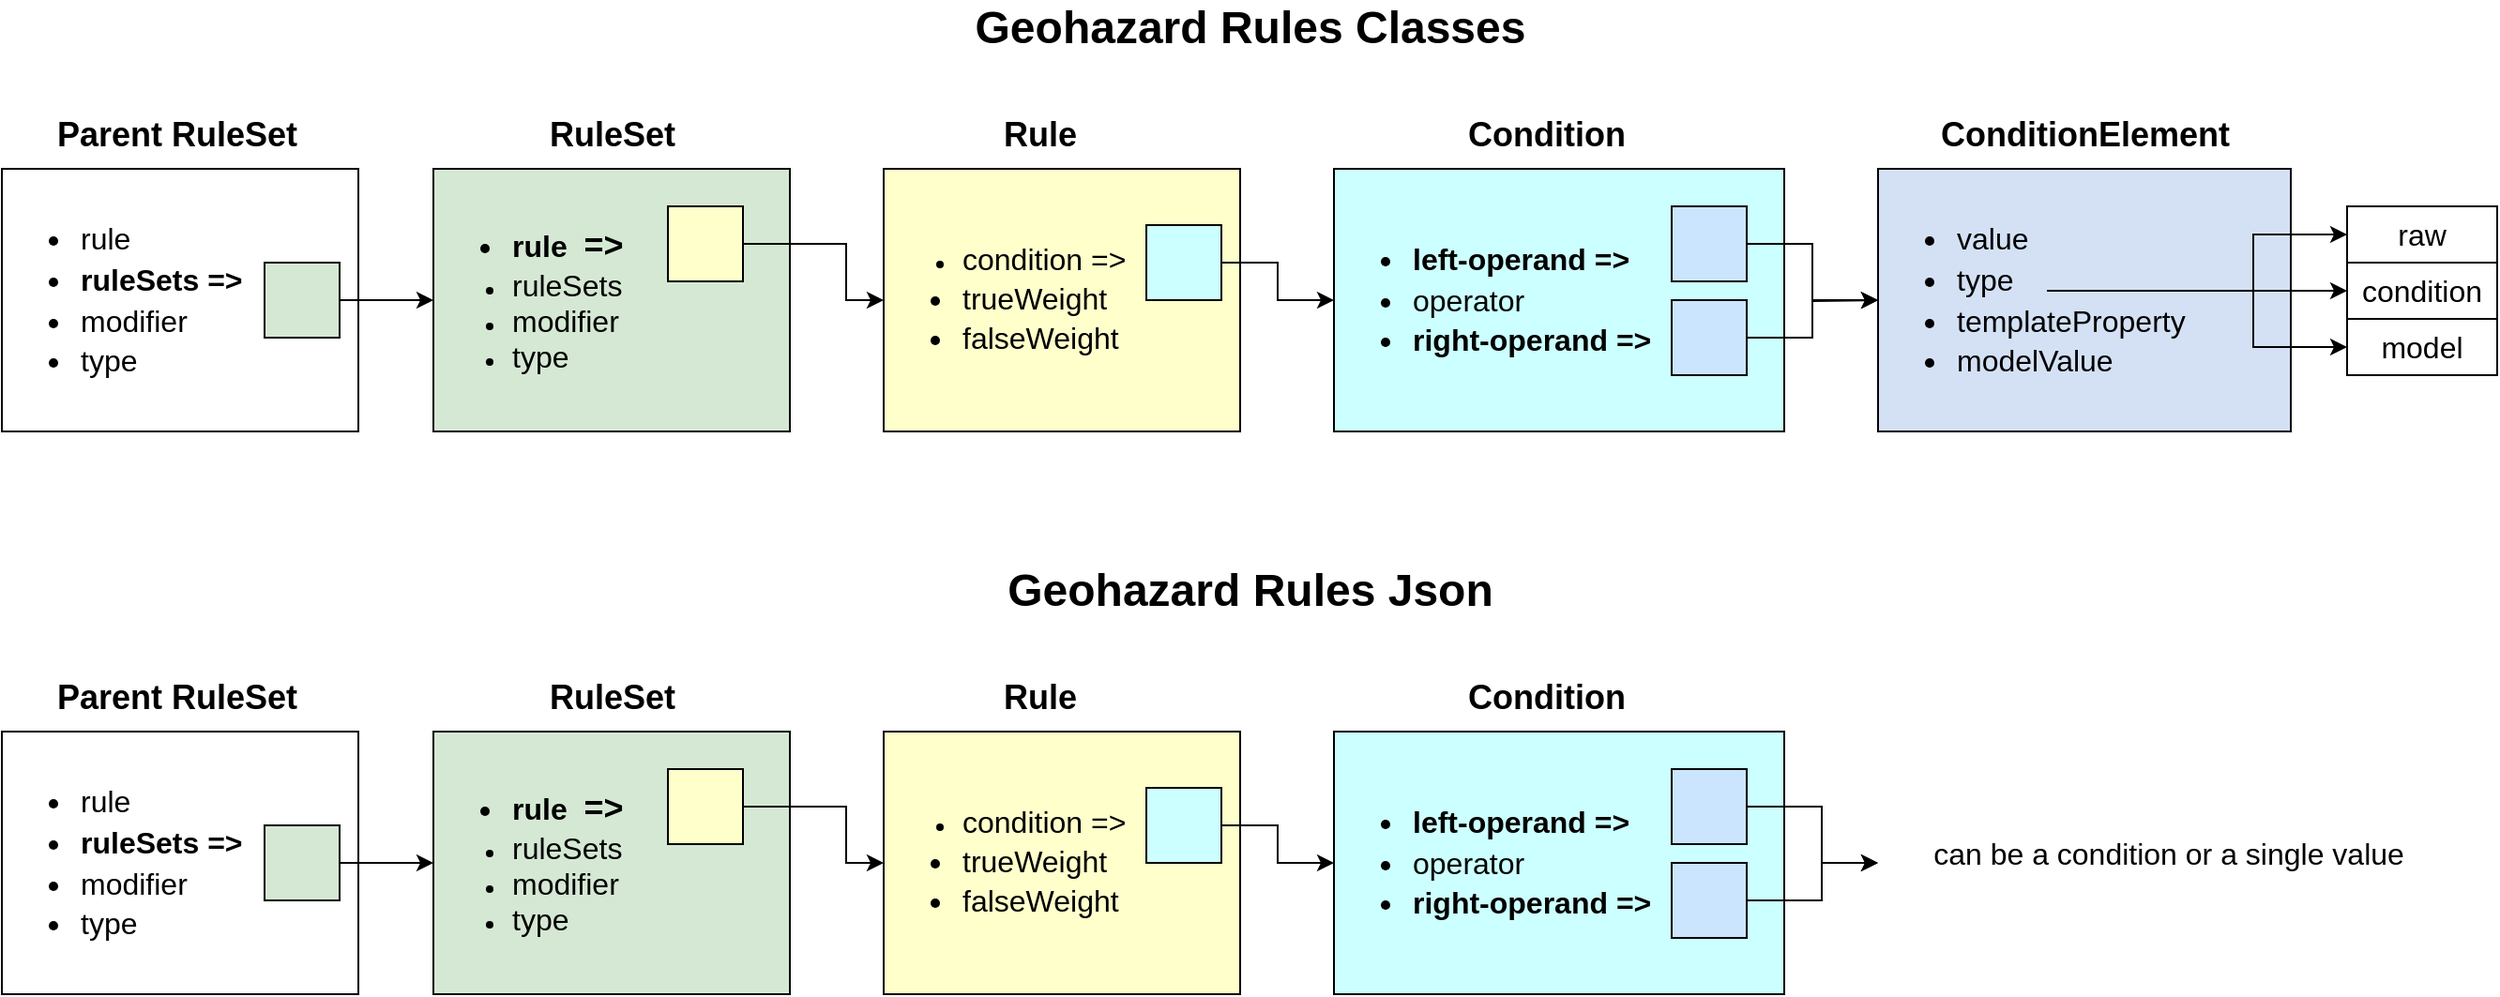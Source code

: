 <mxfile version="15.6.4" type="github">
  <diagram id="sxMFrem2wl8RH74wufwU" name="Page-1">
    <mxGraphModel dx="1714" dy="868" grid="1" gridSize="10" guides="1" tooltips="1" connect="1" arrows="1" fold="1" page="1" pageScale="1" pageWidth="850" pageHeight="1100" math="0" shadow="0">
      <root>
        <mxCell id="0" />
        <mxCell id="1" parent="0" />
        <mxCell id="HFGd1xvJwXEQQx8zuNfL-83" value="&lt;ul&gt;&lt;li&gt;&lt;font style=&quot;font-size: 16px&quot;&gt;rule&amp;nbsp;&amp;nbsp;&lt;/font&gt;&lt;/li&gt;&lt;li&gt;&lt;b&gt;&lt;font style=&quot;font-size: 16px&quot;&gt;ruleSets&amp;nbsp;=&amp;gt;&lt;/font&gt;&lt;/b&gt;&lt;/li&gt;&lt;li&gt;&lt;font size=&quot;3&quot;&gt;modifier&lt;/font&gt;&lt;/li&gt;&lt;li&gt;&lt;font size=&quot;3&quot;&gt;type&lt;/font&gt;&lt;/li&gt;&lt;/ul&gt;" style="rounded=0;whiteSpace=wrap;html=1;fontSize=18;align=left;" parent="1" vertex="1">
          <mxGeometry x="50" y="120" width="190" height="140" as="geometry" />
        </mxCell>
        <mxCell id="HFGd1xvJwXEQQx8zuNfL-91" style="edgeStyle=orthogonalEdgeStyle;rounded=0;orthogonalLoop=1;jettySize=auto;html=1;fontSize=18;" parent="1" source="HFGd1xvJwXEQQx8zuNfL-84" target="HFGd1xvJwXEQQx8zuNfL-88" edge="1">
          <mxGeometry relative="1" as="geometry" />
        </mxCell>
        <mxCell id="HFGd1xvJwXEQQx8zuNfL-84" value="" style="whiteSpace=wrap;html=1;aspect=fixed;fontSize=18;align=left;fillColor=#D5E8D4;" parent="1" vertex="1">
          <mxGeometry x="190" y="170" width="40" height="40" as="geometry" />
        </mxCell>
        <mxCell id="HFGd1xvJwXEQQx8zuNfL-86" value="&lt;ul&gt;&lt;li style=&quot;font-size: 12px&quot;&gt;&lt;span style=&quot;font-size: medium&quot;&gt;condition =&amp;gt;&amp;nbsp;&lt;/span&gt;&lt;br&gt;&lt;/li&gt;&lt;li&gt;&lt;font size=&quot;3&quot;&gt;trueWeight&lt;/font&gt;&lt;br&gt;&lt;/li&gt;&lt;li&gt;&lt;font size=&quot;3&quot;&gt;falseWeight&lt;/font&gt;&lt;br&gt;&lt;/li&gt;&lt;/ul&gt;" style="rounded=0;whiteSpace=wrap;html=1;fontSize=18;align=left;fillColor=#FFFFCC;" parent="1" vertex="1">
          <mxGeometry x="520" y="120" width="190" height="140" as="geometry" />
        </mxCell>
        <mxCell id="HFGd1xvJwXEQQx8zuNfL-103" style="edgeStyle=orthogonalEdgeStyle;rounded=0;orthogonalLoop=1;jettySize=auto;html=1;fontSize=16;" parent="1" source="HFGd1xvJwXEQQx8zuNfL-87" target="HFGd1xvJwXEQQx8zuNfL-100" edge="1">
          <mxGeometry relative="1" as="geometry" />
        </mxCell>
        <mxCell id="HFGd1xvJwXEQQx8zuNfL-87" value="" style="whiteSpace=wrap;html=1;aspect=fixed;fontSize=18;align=left;fillColor=#CCFFFF;" parent="1" vertex="1">
          <mxGeometry x="660" y="150" width="40" height="40" as="geometry" />
        </mxCell>
        <mxCell id="HFGd1xvJwXEQQx8zuNfL-88" value="&lt;ul&gt;&lt;li&gt;&lt;font&gt;&lt;b&gt;&lt;font style=&quot;font-size: 16px&quot;&gt;rule&amp;nbsp; &lt;/font&gt;=&amp;gt;&lt;/b&gt;&lt;/font&gt;&lt;/li&gt;&lt;li style=&quot;font-size: 12px&quot;&gt;&lt;font size=&quot;3&quot;&gt;ruleSets&amp;nbsp;&lt;/font&gt;&lt;/li&gt;&lt;li style=&quot;font-size: 12px&quot;&gt;&lt;font size=&quot;3&quot;&gt;modifier&lt;/font&gt;&lt;/li&gt;&lt;li style=&quot;font-size: 12px&quot;&gt;&lt;font size=&quot;3&quot;&gt;type&lt;/font&gt;&lt;/li&gt;&lt;/ul&gt;" style="rounded=0;whiteSpace=wrap;html=1;fontSize=18;align=left;fillColor=#D5E8D4;" parent="1" vertex="1">
          <mxGeometry x="280" y="120" width="190" height="140" as="geometry" />
        </mxCell>
        <mxCell id="HFGd1xvJwXEQQx8zuNfL-99" style="edgeStyle=orthogonalEdgeStyle;rounded=0;orthogonalLoop=1;jettySize=auto;html=1;fontSize=10;" parent="1" source="HFGd1xvJwXEQQx8zuNfL-89" target="HFGd1xvJwXEQQx8zuNfL-86" edge="1">
          <mxGeometry relative="1" as="geometry">
            <Array as="points">
              <mxPoint x="500" y="160" />
              <mxPoint x="500" y="190" />
            </Array>
          </mxGeometry>
        </mxCell>
        <mxCell id="HFGd1xvJwXEQQx8zuNfL-89" value="" style="whiteSpace=wrap;html=1;aspect=fixed;fontSize=18;align=left;fillColor=#FFFFCC;" parent="1" vertex="1">
          <mxGeometry x="405" y="140" width="40" height="40" as="geometry" />
        </mxCell>
        <mxCell id="HFGd1xvJwXEQQx8zuNfL-92" value="&lt;font style=&quot;font-size: 18px&quot;&gt;Parent RuleSet&lt;/font&gt;" style="text;strokeColor=none;fillColor=none;html=1;fontSize=24;fontStyle=1;verticalAlign=middle;align=center;" parent="1" vertex="1">
          <mxGeometry x="70" y="80" width="145" height="40" as="geometry" />
        </mxCell>
        <mxCell id="HFGd1xvJwXEQQx8zuNfL-94" value="&lt;font style=&quot;font-size: 18px&quot;&gt;RuleSet&lt;/font&gt;" style="text;strokeColor=none;fillColor=none;html=1;fontSize=24;fontStyle=1;verticalAlign=middle;align=center;" parent="1" vertex="1">
          <mxGeometry x="302.5" y="80" width="145" height="40" as="geometry" />
        </mxCell>
        <mxCell id="HFGd1xvJwXEQQx8zuNfL-95" value="&lt;font style=&quot;font-size: 18px&quot;&gt;Rule&lt;/font&gt;" style="text;strokeColor=none;fillColor=none;html=1;fontSize=24;fontStyle=1;verticalAlign=middle;align=center;" parent="1" vertex="1">
          <mxGeometry x="530" y="80" width="145" height="40" as="geometry" />
        </mxCell>
        <mxCell id="HFGd1xvJwXEQQx8zuNfL-100" value="&lt;ul&gt;&lt;li&gt;&lt;b&gt;&lt;font size=&quot;3&quot;&gt;left-operand =&amp;gt;&amp;nbsp;&lt;/font&gt;&lt;br&gt;&lt;/b&gt;&lt;/li&gt;&lt;li&gt;&lt;font size=&quot;3&quot;&gt;operator&lt;/font&gt;&lt;br&gt;&lt;/li&gt;&lt;li&gt;&lt;font size=&quot;3&quot;&gt;&lt;b&gt;right-operand =&amp;gt;&lt;/b&gt;&lt;/font&gt;&lt;br&gt;&lt;/li&gt;&lt;/ul&gt;" style="rounded=0;whiteSpace=wrap;html=1;fontSize=18;align=left;fillColor=#CCFFFF;" parent="1" vertex="1">
          <mxGeometry x="760" y="120" width="240" height="140" as="geometry" />
        </mxCell>
        <mxCell id="HFGd1xvJwXEQQx8zuNfL-101" value="&lt;font style=&quot;font-size: 18px&quot;&gt;Condition&lt;/font&gt;" style="text;strokeColor=none;fillColor=none;html=1;fontSize=24;fontStyle=1;verticalAlign=middle;align=center;" parent="1" vertex="1">
          <mxGeometry x="800" y="80" width="145" height="40" as="geometry" />
        </mxCell>
        <mxCell id="HFGd1xvJwXEQQx8zuNfL-107" style="edgeStyle=orthogonalEdgeStyle;rounded=0;orthogonalLoop=1;jettySize=auto;html=1;entryX=0;entryY=0.5;entryDx=0;entryDy=0;fontSize=16;" parent="1" source="HFGd1xvJwXEQQx8zuNfL-102" target="HFGd1xvJwXEQQx8zuNfL-105" edge="1">
          <mxGeometry relative="1" as="geometry" />
        </mxCell>
        <mxCell id="HFGd1xvJwXEQQx8zuNfL-102" value="" style="whiteSpace=wrap;html=1;aspect=fixed;fontSize=18;align=left;fillColor=#CCE5FF;" parent="1" vertex="1">
          <mxGeometry x="940" y="140" width="40" height="40" as="geometry" />
        </mxCell>
        <mxCell id="HFGd1xvJwXEQQx8zuNfL-108" style="edgeStyle=orthogonalEdgeStyle;rounded=0;orthogonalLoop=1;jettySize=auto;html=1;fontSize=16;" parent="1" source="HFGd1xvJwXEQQx8zuNfL-104" edge="1">
          <mxGeometry relative="1" as="geometry">
            <mxPoint x="1050" y="190" as="targetPoint" />
          </mxGeometry>
        </mxCell>
        <mxCell id="HFGd1xvJwXEQQx8zuNfL-104" value="" style="whiteSpace=wrap;html=1;aspect=fixed;fontSize=18;align=left;fillColor=#CCE5FF;" parent="1" vertex="1">
          <mxGeometry x="940" y="190" width="40" height="40" as="geometry" />
        </mxCell>
        <mxCell id="HFGd1xvJwXEQQx8zuNfL-105" value="&lt;ul&gt;&lt;li&gt;&lt;font size=&quot;3&quot;&gt;value&lt;/font&gt;&lt;br&gt;&lt;/li&gt;&lt;li&gt;&lt;font size=&quot;3&quot;&gt;type&lt;/font&gt;&lt;br&gt;&lt;/li&gt;&lt;li&gt;&lt;font size=&quot;3&quot;&gt;templateProperty&lt;/font&gt;&lt;br&gt;&lt;/li&gt;&lt;li&gt;&lt;font size=&quot;3&quot;&gt;modelValue&lt;br&gt;&lt;/font&gt;&lt;/li&gt;&lt;/ul&gt;" style="rounded=0;whiteSpace=wrap;html=1;fontSize=18;align=left;fillColor=#D4E1F5;" parent="1" vertex="1">
          <mxGeometry x="1050" y="120" width="220" height="140" as="geometry" />
        </mxCell>
        <mxCell id="HFGd1xvJwXEQQx8zuNfL-106" value="&lt;font style=&quot;font-size: 18px&quot;&gt;ConditionElement&lt;/font&gt;" style="text;strokeColor=none;fillColor=none;html=1;fontSize=24;fontStyle=1;verticalAlign=middle;align=center;" parent="1" vertex="1">
          <mxGeometry x="1080" y="80" width="160" height="40" as="geometry" />
        </mxCell>
        <mxCell id="HFGd1xvJwXEQQx8zuNfL-109" value="raw" style="rounded=0;whiteSpace=wrap;html=1;fontSize=16;fillColor=#FFFFFF;align=center;" parent="1" vertex="1">
          <mxGeometry x="1300" y="140" width="80" height="30" as="geometry" />
        </mxCell>
        <mxCell id="HFGd1xvJwXEQQx8zuNfL-110" value="condition" style="rounded=0;whiteSpace=wrap;html=1;fontSize=16;fillColor=#FFFFFF;align=center;" parent="1" vertex="1">
          <mxGeometry x="1300" y="170" width="80" height="30" as="geometry" />
        </mxCell>
        <mxCell id="HFGd1xvJwXEQQx8zuNfL-111" value="model" style="rounded=0;whiteSpace=wrap;html=1;fontSize=16;fillColor=#FFFFFF;align=center;" parent="1" vertex="1">
          <mxGeometry x="1300" y="200" width="80" height="30" as="geometry" />
        </mxCell>
        <mxCell id="HFGd1xvJwXEQQx8zuNfL-121" style="edgeStyle=orthogonalEdgeStyle;rounded=0;orthogonalLoop=1;jettySize=auto;html=1;entryX=0;entryY=0.5;entryDx=0;entryDy=0;fontSize=16;" parent="1" source="HFGd1xvJwXEQQx8zuNfL-120" target="HFGd1xvJwXEQQx8zuNfL-109" edge="1">
          <mxGeometry relative="1" as="geometry">
            <Array as="points">
              <mxPoint x="1250" y="185" />
              <mxPoint x="1250" y="155" />
            </Array>
          </mxGeometry>
        </mxCell>
        <mxCell id="HFGd1xvJwXEQQx8zuNfL-122" style="edgeStyle=orthogonalEdgeStyle;rounded=0;orthogonalLoop=1;jettySize=auto;html=1;fontSize=16;" parent="1" source="HFGd1xvJwXEQQx8zuNfL-120" target="HFGd1xvJwXEQQx8zuNfL-110" edge="1">
          <mxGeometry relative="1" as="geometry">
            <Array as="points" />
          </mxGeometry>
        </mxCell>
        <mxCell id="HFGd1xvJwXEQQx8zuNfL-123" style="edgeStyle=orthogonalEdgeStyle;rounded=0;orthogonalLoop=1;jettySize=auto;html=1;entryX=0;entryY=0.5;entryDx=0;entryDy=0;fontSize=16;" parent="1" source="HFGd1xvJwXEQQx8zuNfL-120" target="HFGd1xvJwXEQQx8zuNfL-111" edge="1">
          <mxGeometry relative="1" as="geometry">
            <Array as="points">
              <mxPoint x="1135" y="185" />
              <mxPoint x="1250" y="185" />
              <mxPoint x="1250" y="215" />
            </Array>
          </mxGeometry>
        </mxCell>
        <mxCell id="HFGd1xvJwXEQQx8zuNfL-120" value="" style="ellipse;whiteSpace=wrap;html=1;fontSize=16;fillColor=none;align=center;strokeColor=none;" parent="1" vertex="1">
          <mxGeometry x="1130" y="177.5" width="10" height="15" as="geometry" />
        </mxCell>
        <mxCell id="pJBhCENrvV2Ao8JT04mM-1" value="Geohazard Rules Classes" style="text;strokeColor=none;fillColor=none;html=1;fontSize=24;fontStyle=1;verticalAlign=middle;align=center;" vertex="1" parent="1">
          <mxGeometry x="50" y="30" width="1330" height="30" as="geometry" />
        </mxCell>
        <mxCell id="pJBhCENrvV2Ao8JT04mM-2" value="&lt;ul&gt;&lt;li&gt;&lt;font style=&quot;font-size: 16px&quot;&gt;rule&amp;nbsp;&amp;nbsp;&lt;/font&gt;&lt;/li&gt;&lt;li&gt;&lt;b&gt;&lt;font style=&quot;font-size: 16px&quot;&gt;ruleSets&amp;nbsp;=&amp;gt;&lt;/font&gt;&lt;/b&gt;&lt;/li&gt;&lt;li&gt;&lt;font size=&quot;3&quot;&gt;modifier&lt;/font&gt;&lt;/li&gt;&lt;li&gt;&lt;font size=&quot;3&quot;&gt;type&lt;/font&gt;&lt;/li&gt;&lt;/ul&gt;" style="rounded=0;whiteSpace=wrap;html=1;fontSize=18;align=left;" vertex="1" parent="1">
          <mxGeometry x="50" y="420" width="190" height="140" as="geometry" />
        </mxCell>
        <mxCell id="pJBhCENrvV2Ao8JT04mM-3" style="edgeStyle=orthogonalEdgeStyle;rounded=0;orthogonalLoop=1;jettySize=auto;html=1;fontSize=18;" edge="1" source="pJBhCENrvV2Ao8JT04mM-4" target="pJBhCENrvV2Ao8JT04mM-8" parent="1">
          <mxGeometry relative="1" as="geometry" />
        </mxCell>
        <mxCell id="pJBhCENrvV2Ao8JT04mM-4" value="" style="whiteSpace=wrap;html=1;aspect=fixed;fontSize=18;align=left;fillColor=#D5E8D4;" vertex="1" parent="1">
          <mxGeometry x="190" y="470" width="40" height="40" as="geometry" />
        </mxCell>
        <mxCell id="pJBhCENrvV2Ao8JT04mM-5" value="&lt;ul&gt;&lt;li style=&quot;font-size: 12px&quot;&gt;&lt;span style=&quot;font-size: medium&quot;&gt;condition =&amp;gt;&amp;nbsp;&lt;/span&gt;&lt;br&gt;&lt;/li&gt;&lt;li&gt;&lt;font size=&quot;3&quot;&gt;trueWeight&lt;/font&gt;&lt;br&gt;&lt;/li&gt;&lt;li&gt;&lt;font size=&quot;3&quot;&gt;falseWeight&lt;/font&gt;&lt;br&gt;&lt;/li&gt;&lt;/ul&gt;" style="rounded=0;whiteSpace=wrap;html=1;fontSize=18;align=left;fillColor=#FFFFCC;" vertex="1" parent="1">
          <mxGeometry x="520" y="420" width="190" height="140" as="geometry" />
        </mxCell>
        <mxCell id="pJBhCENrvV2Ao8JT04mM-6" style="edgeStyle=orthogonalEdgeStyle;rounded=0;orthogonalLoop=1;jettySize=auto;html=1;fontSize=16;" edge="1" source="pJBhCENrvV2Ao8JT04mM-7" target="pJBhCENrvV2Ao8JT04mM-14" parent="1">
          <mxGeometry relative="1" as="geometry" />
        </mxCell>
        <mxCell id="pJBhCENrvV2Ao8JT04mM-7" value="" style="whiteSpace=wrap;html=1;aspect=fixed;fontSize=18;align=left;fillColor=#CCFFFF;" vertex="1" parent="1">
          <mxGeometry x="660" y="450" width="40" height="40" as="geometry" />
        </mxCell>
        <mxCell id="pJBhCENrvV2Ao8JT04mM-8" value="&lt;ul&gt;&lt;li&gt;&lt;font&gt;&lt;b&gt;&lt;font style=&quot;font-size: 16px&quot;&gt;rule&amp;nbsp; &lt;/font&gt;=&amp;gt;&lt;/b&gt;&lt;/font&gt;&lt;/li&gt;&lt;li style=&quot;font-size: 12px&quot;&gt;&lt;font size=&quot;3&quot;&gt;ruleSets&amp;nbsp;&lt;/font&gt;&lt;/li&gt;&lt;li style=&quot;font-size: 12px&quot;&gt;&lt;font size=&quot;3&quot;&gt;modifier&lt;/font&gt;&lt;/li&gt;&lt;li style=&quot;font-size: 12px&quot;&gt;&lt;font size=&quot;3&quot;&gt;type&lt;/font&gt;&lt;/li&gt;&lt;/ul&gt;" style="rounded=0;whiteSpace=wrap;html=1;fontSize=18;align=left;fillColor=#D5E8D4;" vertex="1" parent="1">
          <mxGeometry x="280" y="420" width="190" height="140" as="geometry" />
        </mxCell>
        <mxCell id="pJBhCENrvV2Ao8JT04mM-9" style="edgeStyle=orthogonalEdgeStyle;rounded=0;orthogonalLoop=1;jettySize=auto;html=1;fontSize=10;" edge="1" source="pJBhCENrvV2Ao8JT04mM-10" target="pJBhCENrvV2Ao8JT04mM-5" parent="1">
          <mxGeometry relative="1" as="geometry">
            <Array as="points">
              <mxPoint x="500" y="460" />
              <mxPoint x="500" y="490" />
            </Array>
          </mxGeometry>
        </mxCell>
        <mxCell id="pJBhCENrvV2Ao8JT04mM-10" value="" style="whiteSpace=wrap;html=1;aspect=fixed;fontSize=18;align=left;fillColor=#FFFFCC;" vertex="1" parent="1">
          <mxGeometry x="405" y="440" width="40" height="40" as="geometry" />
        </mxCell>
        <mxCell id="pJBhCENrvV2Ao8JT04mM-11" value="&lt;font style=&quot;font-size: 18px&quot;&gt;Parent RuleSet&lt;/font&gt;" style="text;strokeColor=none;fillColor=none;html=1;fontSize=24;fontStyle=1;verticalAlign=middle;align=center;" vertex="1" parent="1">
          <mxGeometry x="70" y="380" width="145" height="40" as="geometry" />
        </mxCell>
        <mxCell id="pJBhCENrvV2Ao8JT04mM-12" value="&lt;font style=&quot;font-size: 18px&quot;&gt;RuleSet&lt;/font&gt;" style="text;strokeColor=none;fillColor=none;html=1;fontSize=24;fontStyle=1;verticalAlign=middle;align=center;" vertex="1" parent="1">
          <mxGeometry x="302.5" y="380" width="145" height="40" as="geometry" />
        </mxCell>
        <mxCell id="pJBhCENrvV2Ao8JT04mM-13" value="&lt;font style=&quot;font-size: 18px&quot;&gt;Rule&lt;/font&gt;" style="text;strokeColor=none;fillColor=none;html=1;fontSize=24;fontStyle=1;verticalAlign=middle;align=center;" vertex="1" parent="1">
          <mxGeometry x="530" y="380" width="145" height="40" as="geometry" />
        </mxCell>
        <mxCell id="pJBhCENrvV2Ao8JT04mM-14" value="&lt;ul&gt;&lt;li&gt;&lt;b&gt;&lt;font size=&quot;3&quot;&gt;left-operand =&amp;gt;&amp;nbsp;&lt;/font&gt;&lt;br&gt;&lt;/b&gt;&lt;/li&gt;&lt;li&gt;&lt;font size=&quot;3&quot;&gt;operator&lt;/font&gt;&lt;br&gt;&lt;/li&gt;&lt;li&gt;&lt;font size=&quot;3&quot;&gt;&lt;b&gt;right-operand =&amp;gt;&lt;/b&gt;&lt;/font&gt;&lt;br&gt;&lt;/li&gt;&lt;/ul&gt;" style="rounded=0;whiteSpace=wrap;html=1;fontSize=18;align=left;fillColor=#CCFFFF;" vertex="1" parent="1">
          <mxGeometry x="760" y="420" width="240" height="140" as="geometry" />
        </mxCell>
        <mxCell id="pJBhCENrvV2Ao8JT04mM-15" value="&lt;font style=&quot;font-size: 18px&quot;&gt;Condition&lt;/font&gt;" style="text;strokeColor=none;fillColor=none;html=1;fontSize=24;fontStyle=1;verticalAlign=middle;align=center;" vertex="1" parent="1">
          <mxGeometry x="800" y="380" width="145" height="40" as="geometry" />
        </mxCell>
        <mxCell id="pJBhCENrvV2Ao8JT04mM-16" style="edgeStyle=orthogonalEdgeStyle;rounded=0;orthogonalLoop=1;jettySize=auto;html=1;entryX=0;entryY=0.5;entryDx=0;entryDy=0;fontSize=16;" edge="1" source="pJBhCENrvV2Ao8JT04mM-17" parent="1">
          <mxGeometry relative="1" as="geometry">
            <mxPoint x="1050" y="490" as="targetPoint" />
            <Array as="points">
              <mxPoint x="1020" y="460" />
              <mxPoint x="1020" y="490" />
            </Array>
          </mxGeometry>
        </mxCell>
        <mxCell id="pJBhCENrvV2Ao8JT04mM-17" value="" style="whiteSpace=wrap;html=1;aspect=fixed;fontSize=18;align=left;fillColor=#CCE5FF;" vertex="1" parent="1">
          <mxGeometry x="940" y="440" width="40" height="40" as="geometry" />
        </mxCell>
        <mxCell id="pJBhCENrvV2Ao8JT04mM-18" style="edgeStyle=orthogonalEdgeStyle;rounded=0;orthogonalLoop=1;jettySize=auto;html=1;fontSize=16;" edge="1" source="pJBhCENrvV2Ao8JT04mM-19" parent="1">
          <mxGeometry relative="1" as="geometry">
            <mxPoint x="1050" y="490" as="targetPoint" />
            <Array as="points">
              <mxPoint x="1020" y="510" />
              <mxPoint x="1020" y="490" />
            </Array>
          </mxGeometry>
        </mxCell>
        <mxCell id="pJBhCENrvV2Ao8JT04mM-19" value="" style="whiteSpace=wrap;html=1;aspect=fixed;fontSize=18;align=left;fillColor=#CCE5FF;" vertex="1" parent="1">
          <mxGeometry x="940" y="490" width="40" height="40" as="geometry" />
        </mxCell>
        <mxCell id="pJBhCENrvV2Ao8JT04mM-29" value="Geohazard Rules Json" style="text;strokeColor=none;fillColor=none;html=1;fontSize=24;fontStyle=1;verticalAlign=middle;align=center;" vertex="1" parent="1">
          <mxGeometry x="50" y="330" width="1330" height="30" as="geometry" />
        </mxCell>
        <mxCell id="pJBhCENrvV2Ao8JT04mM-33" value="can be a condition or a single value" style="rounded=0;whiteSpace=wrap;html=1;fontSize=16;fillColor=#FFFFFF;align=center;strokeColor=none;" vertex="1" parent="1">
          <mxGeometry x="1060" y="470" width="290" height="30" as="geometry" />
        </mxCell>
      </root>
    </mxGraphModel>
  </diagram>
</mxfile>
